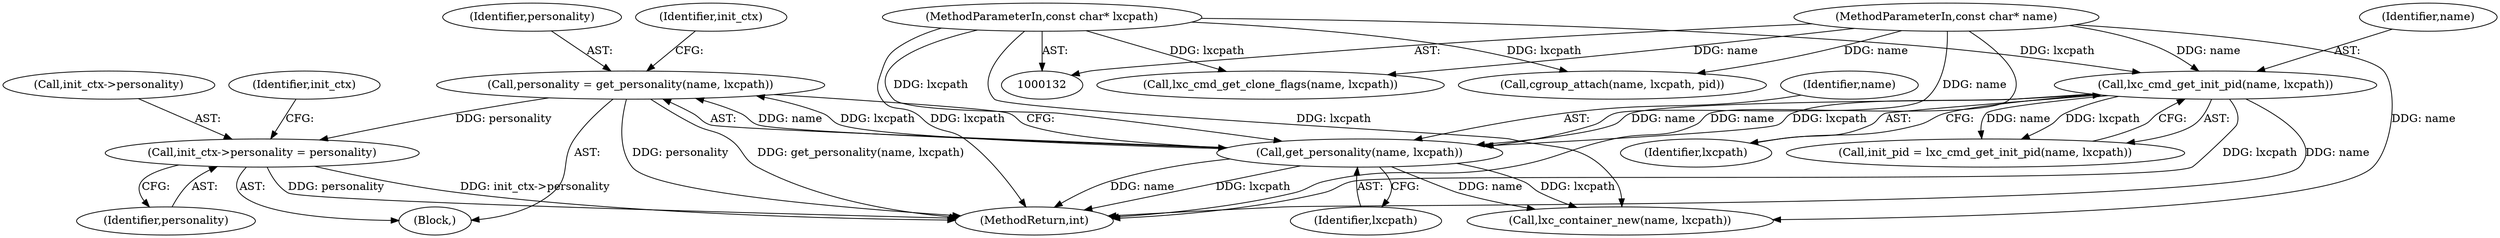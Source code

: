 digraph "0_lxc_81f466d05f2a89cb4f122ef7f593ff3f279b165c_1@pointer" {
"1000208" [label="(Call,init_ctx->personality = personality)"];
"1000189" [label="(Call,personality = get_personality(name, lxcpath))"];
"1000191" [label="(Call,get_personality(name, lxcpath))"];
"1000160" [label="(Call,lxc_cmd_get_init_pid(name, lxcpath))"];
"1000133" [label="(MethodParameterIn,const char* name)"];
"1000134" [label="(MethodParameterIn,const char* lxcpath)"];
"1000189" [label="(Call,personality = get_personality(name, lxcpath))"];
"1000191" [label="(Call,get_personality(name, lxcpath))"];
"1000162" [label="(Identifier,lxcpath)"];
"1000190" [label="(Identifier,personality)"];
"1000160" [label="(Call,lxc_cmd_get_init_pid(name, lxcpath))"];
"1000134" [label="(MethodParameterIn,const char* lxcpath)"];
"1000217" [label="(Call,lxc_container_new(name, lxcpath))"];
"1000158" [label="(Call,init_pid = lxc_cmd_get_init_pid(name, lxcpath))"];
"1000209" [label="(Call,init_ctx->personality)"];
"1000212" [label="(Identifier,personality)"];
"1000192" [label="(Identifier,name)"];
"1000791" [label="(MethodReturn,int)"];
"1000139" [label="(Block,)"];
"1000133" [label="(MethodParameterIn,const char* name)"];
"1000215" [label="(Identifier,init_ctx)"];
"1000350" [label="(Call,cgroup_attach(name, lxcpath, pid))"];
"1000161" [label="(Identifier,name)"];
"1000263" [label="(Call,lxc_cmd_get_clone_flags(name, lxcpath))"];
"1000208" [label="(Call,init_ctx->personality = personality)"];
"1000197" [label="(Identifier,init_ctx)"];
"1000193" [label="(Identifier,lxcpath)"];
"1000208" -> "1000139"  [label="AST: "];
"1000208" -> "1000212"  [label="CFG: "];
"1000209" -> "1000208"  [label="AST: "];
"1000212" -> "1000208"  [label="AST: "];
"1000215" -> "1000208"  [label="CFG: "];
"1000208" -> "1000791"  [label="DDG: init_ctx->personality"];
"1000208" -> "1000791"  [label="DDG: personality"];
"1000189" -> "1000208"  [label="DDG: personality"];
"1000189" -> "1000139"  [label="AST: "];
"1000189" -> "1000191"  [label="CFG: "];
"1000190" -> "1000189"  [label="AST: "];
"1000191" -> "1000189"  [label="AST: "];
"1000197" -> "1000189"  [label="CFG: "];
"1000189" -> "1000791"  [label="DDG: personality"];
"1000189" -> "1000791"  [label="DDG: get_personality(name, lxcpath)"];
"1000191" -> "1000189"  [label="DDG: name"];
"1000191" -> "1000189"  [label="DDG: lxcpath"];
"1000191" -> "1000193"  [label="CFG: "];
"1000192" -> "1000191"  [label="AST: "];
"1000193" -> "1000191"  [label="AST: "];
"1000191" -> "1000791"  [label="DDG: lxcpath"];
"1000191" -> "1000791"  [label="DDG: name"];
"1000160" -> "1000191"  [label="DDG: name"];
"1000160" -> "1000191"  [label="DDG: lxcpath"];
"1000133" -> "1000191"  [label="DDG: name"];
"1000134" -> "1000191"  [label="DDG: lxcpath"];
"1000191" -> "1000217"  [label="DDG: name"];
"1000191" -> "1000217"  [label="DDG: lxcpath"];
"1000160" -> "1000158"  [label="AST: "];
"1000160" -> "1000162"  [label="CFG: "];
"1000161" -> "1000160"  [label="AST: "];
"1000162" -> "1000160"  [label="AST: "];
"1000158" -> "1000160"  [label="CFG: "];
"1000160" -> "1000791"  [label="DDG: lxcpath"];
"1000160" -> "1000791"  [label="DDG: name"];
"1000160" -> "1000158"  [label="DDG: name"];
"1000160" -> "1000158"  [label="DDG: lxcpath"];
"1000133" -> "1000160"  [label="DDG: name"];
"1000134" -> "1000160"  [label="DDG: lxcpath"];
"1000133" -> "1000132"  [label="AST: "];
"1000133" -> "1000791"  [label="DDG: name"];
"1000133" -> "1000217"  [label="DDG: name"];
"1000133" -> "1000263"  [label="DDG: name"];
"1000133" -> "1000350"  [label="DDG: name"];
"1000134" -> "1000132"  [label="AST: "];
"1000134" -> "1000791"  [label="DDG: lxcpath"];
"1000134" -> "1000217"  [label="DDG: lxcpath"];
"1000134" -> "1000263"  [label="DDG: lxcpath"];
"1000134" -> "1000350"  [label="DDG: lxcpath"];
}
